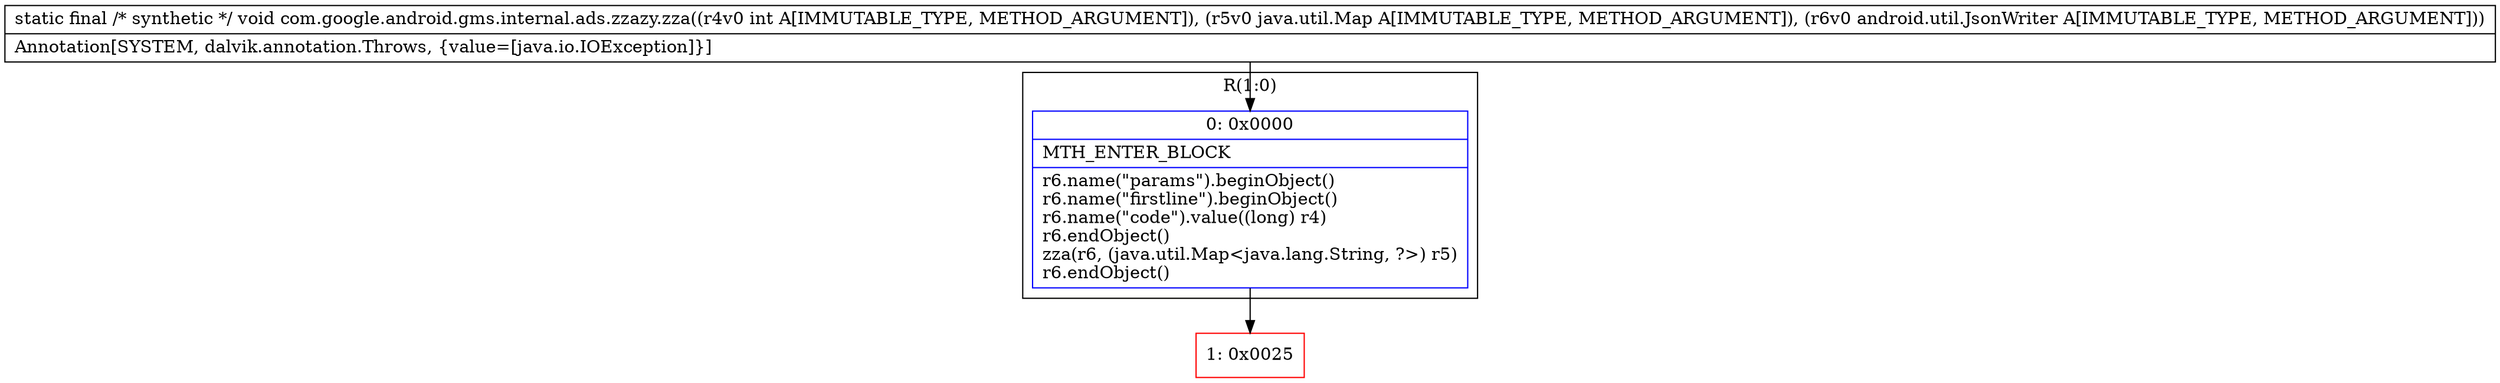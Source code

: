 digraph "CFG forcom.google.android.gms.internal.ads.zzazy.zza(ILjava\/util\/Map;Landroid\/util\/JsonWriter;)V" {
subgraph cluster_Region_1828100839 {
label = "R(1:0)";
node [shape=record,color=blue];
Node_0 [shape=record,label="{0\:\ 0x0000|MTH_ENTER_BLOCK\l|r6.name(\"params\").beginObject()\lr6.name(\"firstline\").beginObject()\lr6.name(\"code\").value((long) r4)\lr6.endObject()\lzza(r6, (java.util.Map\<java.lang.String, ?\>) r5)\lr6.endObject()\l}"];
}
Node_1 [shape=record,color=red,label="{1\:\ 0x0025}"];
MethodNode[shape=record,label="{static final \/* synthetic *\/ void com.google.android.gms.internal.ads.zzazy.zza((r4v0 int A[IMMUTABLE_TYPE, METHOD_ARGUMENT]), (r5v0 java.util.Map A[IMMUTABLE_TYPE, METHOD_ARGUMENT]), (r6v0 android.util.JsonWriter A[IMMUTABLE_TYPE, METHOD_ARGUMENT]))  | Annotation[SYSTEM, dalvik.annotation.Throws, \{value=[java.io.IOException]\}]\l}"];
MethodNode -> Node_0;
Node_0 -> Node_1;
}

